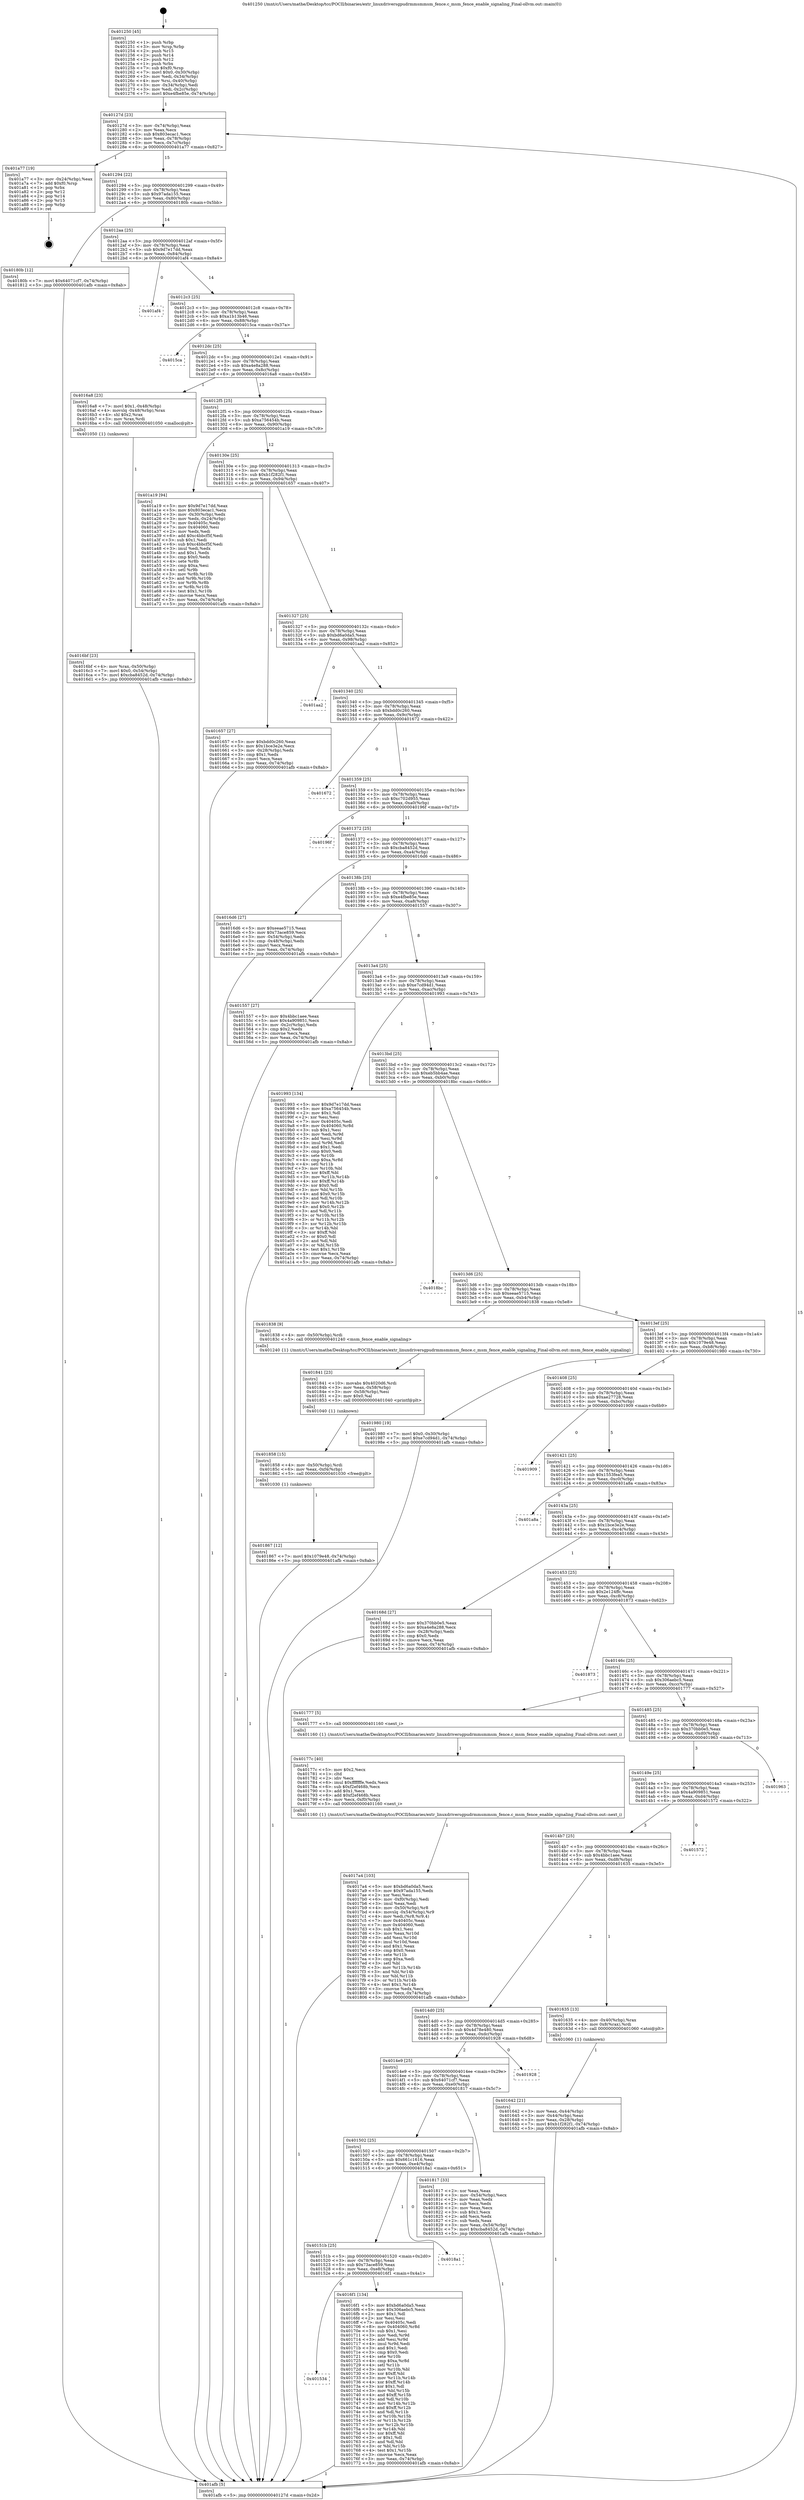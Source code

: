 digraph "0x401250" {
  label = "0x401250 (/mnt/c/Users/mathe/Desktop/tcc/POCII/binaries/extr_linuxdriversgpudrmmsmmsm_fence.c_msm_fence_enable_signaling_Final-ollvm.out::main(0))"
  labelloc = "t"
  node[shape=record]

  Entry [label="",width=0.3,height=0.3,shape=circle,fillcolor=black,style=filled]
  "0x40127d" [label="{
     0x40127d [23]\l
     | [instrs]\l
     &nbsp;&nbsp;0x40127d \<+3\>: mov -0x74(%rbp),%eax\l
     &nbsp;&nbsp;0x401280 \<+2\>: mov %eax,%ecx\l
     &nbsp;&nbsp;0x401282 \<+6\>: sub $0x803ecac1,%ecx\l
     &nbsp;&nbsp;0x401288 \<+3\>: mov %eax,-0x78(%rbp)\l
     &nbsp;&nbsp;0x40128b \<+3\>: mov %ecx,-0x7c(%rbp)\l
     &nbsp;&nbsp;0x40128e \<+6\>: je 0000000000401a77 \<main+0x827\>\l
  }"]
  "0x401a77" [label="{
     0x401a77 [19]\l
     | [instrs]\l
     &nbsp;&nbsp;0x401a77 \<+3\>: mov -0x24(%rbp),%eax\l
     &nbsp;&nbsp;0x401a7a \<+7\>: add $0xf0,%rsp\l
     &nbsp;&nbsp;0x401a81 \<+1\>: pop %rbx\l
     &nbsp;&nbsp;0x401a82 \<+2\>: pop %r12\l
     &nbsp;&nbsp;0x401a84 \<+2\>: pop %r14\l
     &nbsp;&nbsp;0x401a86 \<+2\>: pop %r15\l
     &nbsp;&nbsp;0x401a88 \<+1\>: pop %rbp\l
     &nbsp;&nbsp;0x401a89 \<+1\>: ret\l
  }"]
  "0x401294" [label="{
     0x401294 [22]\l
     | [instrs]\l
     &nbsp;&nbsp;0x401294 \<+5\>: jmp 0000000000401299 \<main+0x49\>\l
     &nbsp;&nbsp;0x401299 \<+3\>: mov -0x78(%rbp),%eax\l
     &nbsp;&nbsp;0x40129c \<+5\>: sub $0x97ada155,%eax\l
     &nbsp;&nbsp;0x4012a1 \<+3\>: mov %eax,-0x80(%rbp)\l
     &nbsp;&nbsp;0x4012a4 \<+6\>: je 000000000040180b \<main+0x5bb\>\l
  }"]
  Exit [label="",width=0.3,height=0.3,shape=circle,fillcolor=black,style=filled,peripheries=2]
  "0x40180b" [label="{
     0x40180b [12]\l
     | [instrs]\l
     &nbsp;&nbsp;0x40180b \<+7\>: movl $0x64071cf7,-0x74(%rbp)\l
     &nbsp;&nbsp;0x401812 \<+5\>: jmp 0000000000401afb \<main+0x8ab\>\l
  }"]
  "0x4012aa" [label="{
     0x4012aa [25]\l
     | [instrs]\l
     &nbsp;&nbsp;0x4012aa \<+5\>: jmp 00000000004012af \<main+0x5f\>\l
     &nbsp;&nbsp;0x4012af \<+3\>: mov -0x78(%rbp),%eax\l
     &nbsp;&nbsp;0x4012b2 \<+5\>: sub $0x9d7e17dd,%eax\l
     &nbsp;&nbsp;0x4012b7 \<+6\>: mov %eax,-0x84(%rbp)\l
     &nbsp;&nbsp;0x4012bd \<+6\>: je 0000000000401af4 \<main+0x8a4\>\l
  }"]
  "0x401867" [label="{
     0x401867 [12]\l
     | [instrs]\l
     &nbsp;&nbsp;0x401867 \<+7\>: movl $0x1079e48,-0x74(%rbp)\l
     &nbsp;&nbsp;0x40186e \<+5\>: jmp 0000000000401afb \<main+0x8ab\>\l
  }"]
  "0x401af4" [label="{
     0x401af4\l
  }", style=dashed]
  "0x4012c3" [label="{
     0x4012c3 [25]\l
     | [instrs]\l
     &nbsp;&nbsp;0x4012c3 \<+5\>: jmp 00000000004012c8 \<main+0x78\>\l
     &nbsp;&nbsp;0x4012c8 \<+3\>: mov -0x78(%rbp),%eax\l
     &nbsp;&nbsp;0x4012cb \<+5\>: sub $0xa1b13b46,%eax\l
     &nbsp;&nbsp;0x4012d0 \<+6\>: mov %eax,-0x88(%rbp)\l
     &nbsp;&nbsp;0x4012d6 \<+6\>: je 00000000004015ca \<main+0x37a\>\l
  }"]
  "0x401858" [label="{
     0x401858 [15]\l
     | [instrs]\l
     &nbsp;&nbsp;0x401858 \<+4\>: mov -0x50(%rbp),%rdi\l
     &nbsp;&nbsp;0x40185c \<+6\>: mov %eax,-0xf4(%rbp)\l
     &nbsp;&nbsp;0x401862 \<+5\>: call 0000000000401030 \<free@plt\>\l
     | [calls]\l
     &nbsp;&nbsp;0x401030 \{1\} (unknown)\l
  }"]
  "0x4015ca" [label="{
     0x4015ca\l
  }", style=dashed]
  "0x4012dc" [label="{
     0x4012dc [25]\l
     | [instrs]\l
     &nbsp;&nbsp;0x4012dc \<+5\>: jmp 00000000004012e1 \<main+0x91\>\l
     &nbsp;&nbsp;0x4012e1 \<+3\>: mov -0x78(%rbp),%eax\l
     &nbsp;&nbsp;0x4012e4 \<+5\>: sub $0xa4e8a288,%eax\l
     &nbsp;&nbsp;0x4012e9 \<+6\>: mov %eax,-0x8c(%rbp)\l
     &nbsp;&nbsp;0x4012ef \<+6\>: je 00000000004016a8 \<main+0x458\>\l
  }"]
  "0x401841" [label="{
     0x401841 [23]\l
     | [instrs]\l
     &nbsp;&nbsp;0x401841 \<+10\>: movabs $0x4020d6,%rdi\l
     &nbsp;&nbsp;0x40184b \<+3\>: mov %eax,-0x58(%rbp)\l
     &nbsp;&nbsp;0x40184e \<+3\>: mov -0x58(%rbp),%esi\l
     &nbsp;&nbsp;0x401851 \<+2\>: mov $0x0,%al\l
     &nbsp;&nbsp;0x401853 \<+5\>: call 0000000000401040 \<printf@plt\>\l
     | [calls]\l
     &nbsp;&nbsp;0x401040 \{1\} (unknown)\l
  }"]
  "0x4016a8" [label="{
     0x4016a8 [23]\l
     | [instrs]\l
     &nbsp;&nbsp;0x4016a8 \<+7\>: movl $0x1,-0x48(%rbp)\l
     &nbsp;&nbsp;0x4016af \<+4\>: movslq -0x48(%rbp),%rax\l
     &nbsp;&nbsp;0x4016b3 \<+4\>: shl $0x2,%rax\l
     &nbsp;&nbsp;0x4016b7 \<+3\>: mov %rax,%rdi\l
     &nbsp;&nbsp;0x4016ba \<+5\>: call 0000000000401050 \<malloc@plt\>\l
     | [calls]\l
     &nbsp;&nbsp;0x401050 \{1\} (unknown)\l
  }"]
  "0x4012f5" [label="{
     0x4012f5 [25]\l
     | [instrs]\l
     &nbsp;&nbsp;0x4012f5 \<+5\>: jmp 00000000004012fa \<main+0xaa\>\l
     &nbsp;&nbsp;0x4012fa \<+3\>: mov -0x78(%rbp),%eax\l
     &nbsp;&nbsp;0x4012fd \<+5\>: sub $0xa756454b,%eax\l
     &nbsp;&nbsp;0x401302 \<+6\>: mov %eax,-0x90(%rbp)\l
     &nbsp;&nbsp;0x401308 \<+6\>: je 0000000000401a19 \<main+0x7c9\>\l
  }"]
  "0x4017a4" [label="{
     0x4017a4 [103]\l
     | [instrs]\l
     &nbsp;&nbsp;0x4017a4 \<+5\>: mov $0xbd6a0da5,%ecx\l
     &nbsp;&nbsp;0x4017a9 \<+5\>: mov $0x97ada155,%edx\l
     &nbsp;&nbsp;0x4017ae \<+2\>: xor %esi,%esi\l
     &nbsp;&nbsp;0x4017b0 \<+6\>: mov -0xf0(%rbp),%edi\l
     &nbsp;&nbsp;0x4017b6 \<+3\>: imul %eax,%edi\l
     &nbsp;&nbsp;0x4017b9 \<+4\>: mov -0x50(%rbp),%r8\l
     &nbsp;&nbsp;0x4017bd \<+4\>: movslq -0x54(%rbp),%r9\l
     &nbsp;&nbsp;0x4017c1 \<+4\>: mov %edi,(%r8,%r9,4)\l
     &nbsp;&nbsp;0x4017c5 \<+7\>: mov 0x40405c,%eax\l
     &nbsp;&nbsp;0x4017cc \<+7\>: mov 0x404060,%edi\l
     &nbsp;&nbsp;0x4017d3 \<+3\>: sub $0x1,%esi\l
     &nbsp;&nbsp;0x4017d6 \<+3\>: mov %eax,%r10d\l
     &nbsp;&nbsp;0x4017d9 \<+3\>: add %esi,%r10d\l
     &nbsp;&nbsp;0x4017dc \<+4\>: imul %r10d,%eax\l
     &nbsp;&nbsp;0x4017e0 \<+3\>: and $0x1,%eax\l
     &nbsp;&nbsp;0x4017e3 \<+3\>: cmp $0x0,%eax\l
     &nbsp;&nbsp;0x4017e6 \<+4\>: sete %r11b\l
     &nbsp;&nbsp;0x4017ea \<+3\>: cmp $0xa,%edi\l
     &nbsp;&nbsp;0x4017ed \<+3\>: setl %bl\l
     &nbsp;&nbsp;0x4017f0 \<+3\>: mov %r11b,%r14b\l
     &nbsp;&nbsp;0x4017f3 \<+3\>: and %bl,%r14b\l
     &nbsp;&nbsp;0x4017f6 \<+3\>: xor %bl,%r11b\l
     &nbsp;&nbsp;0x4017f9 \<+3\>: or %r11b,%r14b\l
     &nbsp;&nbsp;0x4017fc \<+4\>: test $0x1,%r14b\l
     &nbsp;&nbsp;0x401800 \<+3\>: cmovne %edx,%ecx\l
     &nbsp;&nbsp;0x401803 \<+3\>: mov %ecx,-0x74(%rbp)\l
     &nbsp;&nbsp;0x401806 \<+5\>: jmp 0000000000401afb \<main+0x8ab\>\l
  }"]
  "0x401a19" [label="{
     0x401a19 [94]\l
     | [instrs]\l
     &nbsp;&nbsp;0x401a19 \<+5\>: mov $0x9d7e17dd,%eax\l
     &nbsp;&nbsp;0x401a1e \<+5\>: mov $0x803ecac1,%ecx\l
     &nbsp;&nbsp;0x401a23 \<+3\>: mov -0x30(%rbp),%edx\l
     &nbsp;&nbsp;0x401a26 \<+3\>: mov %edx,-0x24(%rbp)\l
     &nbsp;&nbsp;0x401a29 \<+7\>: mov 0x40405c,%edx\l
     &nbsp;&nbsp;0x401a30 \<+7\>: mov 0x404060,%esi\l
     &nbsp;&nbsp;0x401a37 \<+2\>: mov %edx,%edi\l
     &nbsp;&nbsp;0x401a39 \<+6\>: add $0xc4bbcf5f,%edi\l
     &nbsp;&nbsp;0x401a3f \<+3\>: sub $0x1,%edi\l
     &nbsp;&nbsp;0x401a42 \<+6\>: sub $0xc4bbcf5f,%edi\l
     &nbsp;&nbsp;0x401a48 \<+3\>: imul %edi,%edx\l
     &nbsp;&nbsp;0x401a4b \<+3\>: and $0x1,%edx\l
     &nbsp;&nbsp;0x401a4e \<+3\>: cmp $0x0,%edx\l
     &nbsp;&nbsp;0x401a51 \<+4\>: sete %r8b\l
     &nbsp;&nbsp;0x401a55 \<+3\>: cmp $0xa,%esi\l
     &nbsp;&nbsp;0x401a58 \<+4\>: setl %r9b\l
     &nbsp;&nbsp;0x401a5c \<+3\>: mov %r8b,%r10b\l
     &nbsp;&nbsp;0x401a5f \<+3\>: and %r9b,%r10b\l
     &nbsp;&nbsp;0x401a62 \<+3\>: xor %r9b,%r8b\l
     &nbsp;&nbsp;0x401a65 \<+3\>: or %r8b,%r10b\l
     &nbsp;&nbsp;0x401a68 \<+4\>: test $0x1,%r10b\l
     &nbsp;&nbsp;0x401a6c \<+3\>: cmovne %ecx,%eax\l
     &nbsp;&nbsp;0x401a6f \<+3\>: mov %eax,-0x74(%rbp)\l
     &nbsp;&nbsp;0x401a72 \<+5\>: jmp 0000000000401afb \<main+0x8ab\>\l
  }"]
  "0x40130e" [label="{
     0x40130e [25]\l
     | [instrs]\l
     &nbsp;&nbsp;0x40130e \<+5\>: jmp 0000000000401313 \<main+0xc3\>\l
     &nbsp;&nbsp;0x401313 \<+3\>: mov -0x78(%rbp),%eax\l
     &nbsp;&nbsp;0x401316 \<+5\>: sub $0xb1f282f1,%eax\l
     &nbsp;&nbsp;0x40131b \<+6\>: mov %eax,-0x94(%rbp)\l
     &nbsp;&nbsp;0x401321 \<+6\>: je 0000000000401657 \<main+0x407\>\l
  }"]
  "0x40177c" [label="{
     0x40177c [40]\l
     | [instrs]\l
     &nbsp;&nbsp;0x40177c \<+5\>: mov $0x2,%ecx\l
     &nbsp;&nbsp;0x401781 \<+1\>: cltd\l
     &nbsp;&nbsp;0x401782 \<+2\>: idiv %ecx\l
     &nbsp;&nbsp;0x401784 \<+6\>: imul $0xfffffffe,%edx,%ecx\l
     &nbsp;&nbsp;0x40178a \<+6\>: sub $0xf2ef468b,%ecx\l
     &nbsp;&nbsp;0x401790 \<+3\>: add $0x1,%ecx\l
     &nbsp;&nbsp;0x401793 \<+6\>: add $0xf2ef468b,%ecx\l
     &nbsp;&nbsp;0x401799 \<+6\>: mov %ecx,-0xf0(%rbp)\l
     &nbsp;&nbsp;0x40179f \<+5\>: call 0000000000401160 \<next_i\>\l
     | [calls]\l
     &nbsp;&nbsp;0x401160 \{1\} (/mnt/c/Users/mathe/Desktop/tcc/POCII/binaries/extr_linuxdriversgpudrmmsmmsm_fence.c_msm_fence_enable_signaling_Final-ollvm.out::next_i)\l
  }"]
  "0x401657" [label="{
     0x401657 [27]\l
     | [instrs]\l
     &nbsp;&nbsp;0x401657 \<+5\>: mov $0xbdd0c260,%eax\l
     &nbsp;&nbsp;0x40165c \<+5\>: mov $0x1bce3e2e,%ecx\l
     &nbsp;&nbsp;0x401661 \<+3\>: mov -0x28(%rbp),%edx\l
     &nbsp;&nbsp;0x401664 \<+3\>: cmp $0x1,%edx\l
     &nbsp;&nbsp;0x401667 \<+3\>: cmovl %ecx,%eax\l
     &nbsp;&nbsp;0x40166a \<+3\>: mov %eax,-0x74(%rbp)\l
     &nbsp;&nbsp;0x40166d \<+5\>: jmp 0000000000401afb \<main+0x8ab\>\l
  }"]
  "0x401327" [label="{
     0x401327 [25]\l
     | [instrs]\l
     &nbsp;&nbsp;0x401327 \<+5\>: jmp 000000000040132c \<main+0xdc\>\l
     &nbsp;&nbsp;0x40132c \<+3\>: mov -0x78(%rbp),%eax\l
     &nbsp;&nbsp;0x40132f \<+5\>: sub $0xbd6a0da5,%eax\l
     &nbsp;&nbsp;0x401334 \<+6\>: mov %eax,-0x98(%rbp)\l
     &nbsp;&nbsp;0x40133a \<+6\>: je 0000000000401aa2 \<main+0x852\>\l
  }"]
  "0x401534" [label="{
     0x401534\l
  }", style=dashed]
  "0x401aa2" [label="{
     0x401aa2\l
  }", style=dashed]
  "0x401340" [label="{
     0x401340 [25]\l
     | [instrs]\l
     &nbsp;&nbsp;0x401340 \<+5\>: jmp 0000000000401345 \<main+0xf5\>\l
     &nbsp;&nbsp;0x401345 \<+3\>: mov -0x78(%rbp),%eax\l
     &nbsp;&nbsp;0x401348 \<+5\>: sub $0xbdd0c260,%eax\l
     &nbsp;&nbsp;0x40134d \<+6\>: mov %eax,-0x9c(%rbp)\l
     &nbsp;&nbsp;0x401353 \<+6\>: je 0000000000401672 \<main+0x422\>\l
  }"]
  "0x4016f1" [label="{
     0x4016f1 [134]\l
     | [instrs]\l
     &nbsp;&nbsp;0x4016f1 \<+5\>: mov $0xbd6a0da5,%eax\l
     &nbsp;&nbsp;0x4016f6 \<+5\>: mov $0x306aebc5,%ecx\l
     &nbsp;&nbsp;0x4016fb \<+2\>: mov $0x1,%dl\l
     &nbsp;&nbsp;0x4016fd \<+2\>: xor %esi,%esi\l
     &nbsp;&nbsp;0x4016ff \<+7\>: mov 0x40405c,%edi\l
     &nbsp;&nbsp;0x401706 \<+8\>: mov 0x404060,%r8d\l
     &nbsp;&nbsp;0x40170e \<+3\>: sub $0x1,%esi\l
     &nbsp;&nbsp;0x401711 \<+3\>: mov %edi,%r9d\l
     &nbsp;&nbsp;0x401714 \<+3\>: add %esi,%r9d\l
     &nbsp;&nbsp;0x401717 \<+4\>: imul %r9d,%edi\l
     &nbsp;&nbsp;0x40171b \<+3\>: and $0x1,%edi\l
     &nbsp;&nbsp;0x40171e \<+3\>: cmp $0x0,%edi\l
     &nbsp;&nbsp;0x401721 \<+4\>: sete %r10b\l
     &nbsp;&nbsp;0x401725 \<+4\>: cmp $0xa,%r8d\l
     &nbsp;&nbsp;0x401729 \<+4\>: setl %r11b\l
     &nbsp;&nbsp;0x40172d \<+3\>: mov %r10b,%bl\l
     &nbsp;&nbsp;0x401730 \<+3\>: xor $0xff,%bl\l
     &nbsp;&nbsp;0x401733 \<+3\>: mov %r11b,%r14b\l
     &nbsp;&nbsp;0x401736 \<+4\>: xor $0xff,%r14b\l
     &nbsp;&nbsp;0x40173a \<+3\>: xor $0x1,%dl\l
     &nbsp;&nbsp;0x40173d \<+3\>: mov %bl,%r15b\l
     &nbsp;&nbsp;0x401740 \<+4\>: and $0xff,%r15b\l
     &nbsp;&nbsp;0x401744 \<+3\>: and %dl,%r10b\l
     &nbsp;&nbsp;0x401747 \<+3\>: mov %r14b,%r12b\l
     &nbsp;&nbsp;0x40174a \<+4\>: and $0xff,%r12b\l
     &nbsp;&nbsp;0x40174e \<+3\>: and %dl,%r11b\l
     &nbsp;&nbsp;0x401751 \<+3\>: or %r10b,%r15b\l
     &nbsp;&nbsp;0x401754 \<+3\>: or %r11b,%r12b\l
     &nbsp;&nbsp;0x401757 \<+3\>: xor %r12b,%r15b\l
     &nbsp;&nbsp;0x40175a \<+3\>: or %r14b,%bl\l
     &nbsp;&nbsp;0x40175d \<+3\>: xor $0xff,%bl\l
     &nbsp;&nbsp;0x401760 \<+3\>: or $0x1,%dl\l
     &nbsp;&nbsp;0x401763 \<+2\>: and %dl,%bl\l
     &nbsp;&nbsp;0x401765 \<+3\>: or %bl,%r15b\l
     &nbsp;&nbsp;0x401768 \<+4\>: test $0x1,%r15b\l
     &nbsp;&nbsp;0x40176c \<+3\>: cmovne %ecx,%eax\l
     &nbsp;&nbsp;0x40176f \<+3\>: mov %eax,-0x74(%rbp)\l
     &nbsp;&nbsp;0x401772 \<+5\>: jmp 0000000000401afb \<main+0x8ab\>\l
  }"]
  "0x401672" [label="{
     0x401672\l
  }", style=dashed]
  "0x401359" [label="{
     0x401359 [25]\l
     | [instrs]\l
     &nbsp;&nbsp;0x401359 \<+5\>: jmp 000000000040135e \<main+0x10e\>\l
     &nbsp;&nbsp;0x40135e \<+3\>: mov -0x78(%rbp),%eax\l
     &nbsp;&nbsp;0x401361 \<+5\>: sub $0xc702d955,%eax\l
     &nbsp;&nbsp;0x401366 \<+6\>: mov %eax,-0xa0(%rbp)\l
     &nbsp;&nbsp;0x40136c \<+6\>: je 000000000040196f \<main+0x71f\>\l
  }"]
  "0x40151b" [label="{
     0x40151b [25]\l
     | [instrs]\l
     &nbsp;&nbsp;0x40151b \<+5\>: jmp 0000000000401520 \<main+0x2d0\>\l
     &nbsp;&nbsp;0x401520 \<+3\>: mov -0x78(%rbp),%eax\l
     &nbsp;&nbsp;0x401523 \<+5\>: sub $0x73ace859,%eax\l
     &nbsp;&nbsp;0x401528 \<+6\>: mov %eax,-0xe8(%rbp)\l
     &nbsp;&nbsp;0x40152e \<+6\>: je 00000000004016f1 \<main+0x4a1\>\l
  }"]
  "0x40196f" [label="{
     0x40196f\l
  }", style=dashed]
  "0x401372" [label="{
     0x401372 [25]\l
     | [instrs]\l
     &nbsp;&nbsp;0x401372 \<+5\>: jmp 0000000000401377 \<main+0x127\>\l
     &nbsp;&nbsp;0x401377 \<+3\>: mov -0x78(%rbp),%eax\l
     &nbsp;&nbsp;0x40137a \<+5\>: sub $0xcba8452d,%eax\l
     &nbsp;&nbsp;0x40137f \<+6\>: mov %eax,-0xa4(%rbp)\l
     &nbsp;&nbsp;0x401385 \<+6\>: je 00000000004016d6 \<main+0x486\>\l
  }"]
  "0x4018a1" [label="{
     0x4018a1\l
  }", style=dashed]
  "0x4016d6" [label="{
     0x4016d6 [27]\l
     | [instrs]\l
     &nbsp;&nbsp;0x4016d6 \<+5\>: mov $0xeeae5715,%eax\l
     &nbsp;&nbsp;0x4016db \<+5\>: mov $0x73ace859,%ecx\l
     &nbsp;&nbsp;0x4016e0 \<+3\>: mov -0x54(%rbp),%edx\l
     &nbsp;&nbsp;0x4016e3 \<+3\>: cmp -0x48(%rbp),%edx\l
     &nbsp;&nbsp;0x4016e6 \<+3\>: cmovl %ecx,%eax\l
     &nbsp;&nbsp;0x4016e9 \<+3\>: mov %eax,-0x74(%rbp)\l
     &nbsp;&nbsp;0x4016ec \<+5\>: jmp 0000000000401afb \<main+0x8ab\>\l
  }"]
  "0x40138b" [label="{
     0x40138b [25]\l
     | [instrs]\l
     &nbsp;&nbsp;0x40138b \<+5\>: jmp 0000000000401390 \<main+0x140\>\l
     &nbsp;&nbsp;0x401390 \<+3\>: mov -0x78(%rbp),%eax\l
     &nbsp;&nbsp;0x401393 \<+5\>: sub $0xe4fbe85e,%eax\l
     &nbsp;&nbsp;0x401398 \<+6\>: mov %eax,-0xa8(%rbp)\l
     &nbsp;&nbsp;0x40139e \<+6\>: je 0000000000401557 \<main+0x307\>\l
  }"]
  "0x401502" [label="{
     0x401502 [25]\l
     | [instrs]\l
     &nbsp;&nbsp;0x401502 \<+5\>: jmp 0000000000401507 \<main+0x2b7\>\l
     &nbsp;&nbsp;0x401507 \<+3\>: mov -0x78(%rbp),%eax\l
     &nbsp;&nbsp;0x40150a \<+5\>: sub $0x661c1616,%eax\l
     &nbsp;&nbsp;0x40150f \<+6\>: mov %eax,-0xe4(%rbp)\l
     &nbsp;&nbsp;0x401515 \<+6\>: je 00000000004018a1 \<main+0x651\>\l
  }"]
  "0x401557" [label="{
     0x401557 [27]\l
     | [instrs]\l
     &nbsp;&nbsp;0x401557 \<+5\>: mov $0x4bbc1aee,%eax\l
     &nbsp;&nbsp;0x40155c \<+5\>: mov $0x4a909851,%ecx\l
     &nbsp;&nbsp;0x401561 \<+3\>: mov -0x2c(%rbp),%edx\l
     &nbsp;&nbsp;0x401564 \<+3\>: cmp $0x2,%edx\l
     &nbsp;&nbsp;0x401567 \<+3\>: cmovne %ecx,%eax\l
     &nbsp;&nbsp;0x40156a \<+3\>: mov %eax,-0x74(%rbp)\l
     &nbsp;&nbsp;0x40156d \<+5\>: jmp 0000000000401afb \<main+0x8ab\>\l
  }"]
  "0x4013a4" [label="{
     0x4013a4 [25]\l
     | [instrs]\l
     &nbsp;&nbsp;0x4013a4 \<+5\>: jmp 00000000004013a9 \<main+0x159\>\l
     &nbsp;&nbsp;0x4013a9 \<+3\>: mov -0x78(%rbp),%eax\l
     &nbsp;&nbsp;0x4013ac \<+5\>: sub $0xe7cd94d1,%eax\l
     &nbsp;&nbsp;0x4013b1 \<+6\>: mov %eax,-0xac(%rbp)\l
     &nbsp;&nbsp;0x4013b7 \<+6\>: je 0000000000401993 \<main+0x743\>\l
  }"]
  "0x401afb" [label="{
     0x401afb [5]\l
     | [instrs]\l
     &nbsp;&nbsp;0x401afb \<+5\>: jmp 000000000040127d \<main+0x2d\>\l
  }"]
  "0x401250" [label="{
     0x401250 [45]\l
     | [instrs]\l
     &nbsp;&nbsp;0x401250 \<+1\>: push %rbp\l
     &nbsp;&nbsp;0x401251 \<+3\>: mov %rsp,%rbp\l
     &nbsp;&nbsp;0x401254 \<+2\>: push %r15\l
     &nbsp;&nbsp;0x401256 \<+2\>: push %r14\l
     &nbsp;&nbsp;0x401258 \<+2\>: push %r12\l
     &nbsp;&nbsp;0x40125a \<+1\>: push %rbx\l
     &nbsp;&nbsp;0x40125b \<+7\>: sub $0xf0,%rsp\l
     &nbsp;&nbsp;0x401262 \<+7\>: movl $0x0,-0x30(%rbp)\l
     &nbsp;&nbsp;0x401269 \<+3\>: mov %edi,-0x34(%rbp)\l
     &nbsp;&nbsp;0x40126c \<+4\>: mov %rsi,-0x40(%rbp)\l
     &nbsp;&nbsp;0x401270 \<+3\>: mov -0x34(%rbp),%edi\l
     &nbsp;&nbsp;0x401273 \<+3\>: mov %edi,-0x2c(%rbp)\l
     &nbsp;&nbsp;0x401276 \<+7\>: movl $0xe4fbe85e,-0x74(%rbp)\l
  }"]
  "0x401817" [label="{
     0x401817 [33]\l
     | [instrs]\l
     &nbsp;&nbsp;0x401817 \<+2\>: xor %eax,%eax\l
     &nbsp;&nbsp;0x401819 \<+3\>: mov -0x54(%rbp),%ecx\l
     &nbsp;&nbsp;0x40181c \<+2\>: mov %eax,%edx\l
     &nbsp;&nbsp;0x40181e \<+2\>: sub %ecx,%edx\l
     &nbsp;&nbsp;0x401820 \<+2\>: mov %eax,%ecx\l
     &nbsp;&nbsp;0x401822 \<+3\>: sub $0x1,%ecx\l
     &nbsp;&nbsp;0x401825 \<+2\>: add %ecx,%edx\l
     &nbsp;&nbsp;0x401827 \<+2\>: sub %edx,%eax\l
     &nbsp;&nbsp;0x401829 \<+3\>: mov %eax,-0x54(%rbp)\l
     &nbsp;&nbsp;0x40182c \<+7\>: movl $0xcba8452d,-0x74(%rbp)\l
     &nbsp;&nbsp;0x401833 \<+5\>: jmp 0000000000401afb \<main+0x8ab\>\l
  }"]
  "0x401993" [label="{
     0x401993 [134]\l
     | [instrs]\l
     &nbsp;&nbsp;0x401993 \<+5\>: mov $0x9d7e17dd,%eax\l
     &nbsp;&nbsp;0x401998 \<+5\>: mov $0xa756454b,%ecx\l
     &nbsp;&nbsp;0x40199d \<+2\>: mov $0x1,%dl\l
     &nbsp;&nbsp;0x40199f \<+2\>: xor %esi,%esi\l
     &nbsp;&nbsp;0x4019a1 \<+7\>: mov 0x40405c,%edi\l
     &nbsp;&nbsp;0x4019a8 \<+8\>: mov 0x404060,%r8d\l
     &nbsp;&nbsp;0x4019b0 \<+3\>: sub $0x1,%esi\l
     &nbsp;&nbsp;0x4019b3 \<+3\>: mov %edi,%r9d\l
     &nbsp;&nbsp;0x4019b6 \<+3\>: add %esi,%r9d\l
     &nbsp;&nbsp;0x4019b9 \<+4\>: imul %r9d,%edi\l
     &nbsp;&nbsp;0x4019bd \<+3\>: and $0x1,%edi\l
     &nbsp;&nbsp;0x4019c0 \<+3\>: cmp $0x0,%edi\l
     &nbsp;&nbsp;0x4019c3 \<+4\>: sete %r10b\l
     &nbsp;&nbsp;0x4019c7 \<+4\>: cmp $0xa,%r8d\l
     &nbsp;&nbsp;0x4019cb \<+4\>: setl %r11b\l
     &nbsp;&nbsp;0x4019cf \<+3\>: mov %r10b,%bl\l
     &nbsp;&nbsp;0x4019d2 \<+3\>: xor $0xff,%bl\l
     &nbsp;&nbsp;0x4019d5 \<+3\>: mov %r11b,%r14b\l
     &nbsp;&nbsp;0x4019d8 \<+4\>: xor $0xff,%r14b\l
     &nbsp;&nbsp;0x4019dc \<+3\>: xor $0x0,%dl\l
     &nbsp;&nbsp;0x4019df \<+3\>: mov %bl,%r15b\l
     &nbsp;&nbsp;0x4019e2 \<+4\>: and $0x0,%r15b\l
     &nbsp;&nbsp;0x4019e6 \<+3\>: and %dl,%r10b\l
     &nbsp;&nbsp;0x4019e9 \<+3\>: mov %r14b,%r12b\l
     &nbsp;&nbsp;0x4019ec \<+4\>: and $0x0,%r12b\l
     &nbsp;&nbsp;0x4019f0 \<+3\>: and %dl,%r11b\l
     &nbsp;&nbsp;0x4019f3 \<+3\>: or %r10b,%r15b\l
     &nbsp;&nbsp;0x4019f6 \<+3\>: or %r11b,%r12b\l
     &nbsp;&nbsp;0x4019f9 \<+3\>: xor %r12b,%r15b\l
     &nbsp;&nbsp;0x4019fc \<+3\>: or %r14b,%bl\l
     &nbsp;&nbsp;0x4019ff \<+3\>: xor $0xff,%bl\l
     &nbsp;&nbsp;0x401a02 \<+3\>: or $0x0,%dl\l
     &nbsp;&nbsp;0x401a05 \<+2\>: and %dl,%bl\l
     &nbsp;&nbsp;0x401a07 \<+3\>: or %bl,%r15b\l
     &nbsp;&nbsp;0x401a0a \<+4\>: test $0x1,%r15b\l
     &nbsp;&nbsp;0x401a0e \<+3\>: cmovne %ecx,%eax\l
     &nbsp;&nbsp;0x401a11 \<+3\>: mov %eax,-0x74(%rbp)\l
     &nbsp;&nbsp;0x401a14 \<+5\>: jmp 0000000000401afb \<main+0x8ab\>\l
  }"]
  "0x4013bd" [label="{
     0x4013bd [25]\l
     | [instrs]\l
     &nbsp;&nbsp;0x4013bd \<+5\>: jmp 00000000004013c2 \<main+0x172\>\l
     &nbsp;&nbsp;0x4013c2 \<+3\>: mov -0x78(%rbp),%eax\l
     &nbsp;&nbsp;0x4013c5 \<+5\>: sub $0xeb5bb4ae,%eax\l
     &nbsp;&nbsp;0x4013ca \<+6\>: mov %eax,-0xb0(%rbp)\l
     &nbsp;&nbsp;0x4013d0 \<+6\>: je 00000000004018bc \<main+0x66c\>\l
  }"]
  "0x4014e9" [label="{
     0x4014e9 [25]\l
     | [instrs]\l
     &nbsp;&nbsp;0x4014e9 \<+5\>: jmp 00000000004014ee \<main+0x29e\>\l
     &nbsp;&nbsp;0x4014ee \<+3\>: mov -0x78(%rbp),%eax\l
     &nbsp;&nbsp;0x4014f1 \<+5\>: sub $0x64071cf7,%eax\l
     &nbsp;&nbsp;0x4014f6 \<+6\>: mov %eax,-0xe0(%rbp)\l
     &nbsp;&nbsp;0x4014fc \<+6\>: je 0000000000401817 \<main+0x5c7\>\l
  }"]
  "0x4018bc" [label="{
     0x4018bc\l
  }", style=dashed]
  "0x4013d6" [label="{
     0x4013d6 [25]\l
     | [instrs]\l
     &nbsp;&nbsp;0x4013d6 \<+5\>: jmp 00000000004013db \<main+0x18b\>\l
     &nbsp;&nbsp;0x4013db \<+3\>: mov -0x78(%rbp),%eax\l
     &nbsp;&nbsp;0x4013de \<+5\>: sub $0xeeae5715,%eax\l
     &nbsp;&nbsp;0x4013e3 \<+6\>: mov %eax,-0xb4(%rbp)\l
     &nbsp;&nbsp;0x4013e9 \<+6\>: je 0000000000401838 \<main+0x5e8\>\l
  }"]
  "0x401928" [label="{
     0x401928\l
  }", style=dashed]
  "0x401838" [label="{
     0x401838 [9]\l
     | [instrs]\l
     &nbsp;&nbsp;0x401838 \<+4\>: mov -0x50(%rbp),%rdi\l
     &nbsp;&nbsp;0x40183c \<+5\>: call 0000000000401240 \<msm_fence_enable_signaling\>\l
     | [calls]\l
     &nbsp;&nbsp;0x401240 \{1\} (/mnt/c/Users/mathe/Desktop/tcc/POCII/binaries/extr_linuxdriversgpudrmmsmmsm_fence.c_msm_fence_enable_signaling_Final-ollvm.out::msm_fence_enable_signaling)\l
  }"]
  "0x4013ef" [label="{
     0x4013ef [25]\l
     | [instrs]\l
     &nbsp;&nbsp;0x4013ef \<+5\>: jmp 00000000004013f4 \<main+0x1a4\>\l
     &nbsp;&nbsp;0x4013f4 \<+3\>: mov -0x78(%rbp),%eax\l
     &nbsp;&nbsp;0x4013f7 \<+5\>: sub $0x1079e48,%eax\l
     &nbsp;&nbsp;0x4013fc \<+6\>: mov %eax,-0xb8(%rbp)\l
     &nbsp;&nbsp;0x401402 \<+6\>: je 0000000000401980 \<main+0x730\>\l
  }"]
  "0x4016bf" [label="{
     0x4016bf [23]\l
     | [instrs]\l
     &nbsp;&nbsp;0x4016bf \<+4\>: mov %rax,-0x50(%rbp)\l
     &nbsp;&nbsp;0x4016c3 \<+7\>: movl $0x0,-0x54(%rbp)\l
     &nbsp;&nbsp;0x4016ca \<+7\>: movl $0xcba8452d,-0x74(%rbp)\l
     &nbsp;&nbsp;0x4016d1 \<+5\>: jmp 0000000000401afb \<main+0x8ab\>\l
  }"]
  "0x401980" [label="{
     0x401980 [19]\l
     | [instrs]\l
     &nbsp;&nbsp;0x401980 \<+7\>: movl $0x0,-0x30(%rbp)\l
     &nbsp;&nbsp;0x401987 \<+7\>: movl $0xe7cd94d1,-0x74(%rbp)\l
     &nbsp;&nbsp;0x40198e \<+5\>: jmp 0000000000401afb \<main+0x8ab\>\l
  }"]
  "0x401408" [label="{
     0x401408 [25]\l
     | [instrs]\l
     &nbsp;&nbsp;0x401408 \<+5\>: jmp 000000000040140d \<main+0x1bd\>\l
     &nbsp;&nbsp;0x40140d \<+3\>: mov -0x78(%rbp),%eax\l
     &nbsp;&nbsp;0x401410 \<+5\>: sub $0xae27728,%eax\l
     &nbsp;&nbsp;0x401415 \<+6\>: mov %eax,-0xbc(%rbp)\l
     &nbsp;&nbsp;0x40141b \<+6\>: je 0000000000401909 \<main+0x6b9\>\l
  }"]
  "0x401642" [label="{
     0x401642 [21]\l
     | [instrs]\l
     &nbsp;&nbsp;0x401642 \<+3\>: mov %eax,-0x44(%rbp)\l
     &nbsp;&nbsp;0x401645 \<+3\>: mov -0x44(%rbp),%eax\l
     &nbsp;&nbsp;0x401648 \<+3\>: mov %eax,-0x28(%rbp)\l
     &nbsp;&nbsp;0x40164b \<+7\>: movl $0xb1f282f1,-0x74(%rbp)\l
     &nbsp;&nbsp;0x401652 \<+5\>: jmp 0000000000401afb \<main+0x8ab\>\l
  }"]
  "0x401909" [label="{
     0x401909\l
  }", style=dashed]
  "0x401421" [label="{
     0x401421 [25]\l
     | [instrs]\l
     &nbsp;&nbsp;0x401421 \<+5\>: jmp 0000000000401426 \<main+0x1d6\>\l
     &nbsp;&nbsp;0x401426 \<+3\>: mov -0x78(%rbp),%eax\l
     &nbsp;&nbsp;0x401429 \<+5\>: sub $0x1553fea5,%eax\l
     &nbsp;&nbsp;0x40142e \<+6\>: mov %eax,-0xc0(%rbp)\l
     &nbsp;&nbsp;0x401434 \<+6\>: je 0000000000401a8a \<main+0x83a\>\l
  }"]
  "0x4014d0" [label="{
     0x4014d0 [25]\l
     | [instrs]\l
     &nbsp;&nbsp;0x4014d0 \<+5\>: jmp 00000000004014d5 \<main+0x285\>\l
     &nbsp;&nbsp;0x4014d5 \<+3\>: mov -0x78(%rbp),%eax\l
     &nbsp;&nbsp;0x4014d8 \<+5\>: sub $0x4d78e480,%eax\l
     &nbsp;&nbsp;0x4014dd \<+6\>: mov %eax,-0xdc(%rbp)\l
     &nbsp;&nbsp;0x4014e3 \<+6\>: je 0000000000401928 \<main+0x6d8\>\l
  }"]
  "0x401a8a" [label="{
     0x401a8a\l
  }", style=dashed]
  "0x40143a" [label="{
     0x40143a [25]\l
     | [instrs]\l
     &nbsp;&nbsp;0x40143a \<+5\>: jmp 000000000040143f \<main+0x1ef\>\l
     &nbsp;&nbsp;0x40143f \<+3\>: mov -0x78(%rbp),%eax\l
     &nbsp;&nbsp;0x401442 \<+5\>: sub $0x1bce3e2e,%eax\l
     &nbsp;&nbsp;0x401447 \<+6\>: mov %eax,-0xc4(%rbp)\l
     &nbsp;&nbsp;0x40144d \<+6\>: je 000000000040168d \<main+0x43d\>\l
  }"]
  "0x401635" [label="{
     0x401635 [13]\l
     | [instrs]\l
     &nbsp;&nbsp;0x401635 \<+4\>: mov -0x40(%rbp),%rax\l
     &nbsp;&nbsp;0x401639 \<+4\>: mov 0x8(%rax),%rdi\l
     &nbsp;&nbsp;0x40163d \<+5\>: call 0000000000401060 \<atoi@plt\>\l
     | [calls]\l
     &nbsp;&nbsp;0x401060 \{1\} (unknown)\l
  }"]
  "0x40168d" [label="{
     0x40168d [27]\l
     | [instrs]\l
     &nbsp;&nbsp;0x40168d \<+5\>: mov $0x370bb0e5,%eax\l
     &nbsp;&nbsp;0x401692 \<+5\>: mov $0xa4e8a288,%ecx\l
     &nbsp;&nbsp;0x401697 \<+3\>: mov -0x28(%rbp),%edx\l
     &nbsp;&nbsp;0x40169a \<+3\>: cmp $0x0,%edx\l
     &nbsp;&nbsp;0x40169d \<+3\>: cmove %ecx,%eax\l
     &nbsp;&nbsp;0x4016a0 \<+3\>: mov %eax,-0x74(%rbp)\l
     &nbsp;&nbsp;0x4016a3 \<+5\>: jmp 0000000000401afb \<main+0x8ab\>\l
  }"]
  "0x401453" [label="{
     0x401453 [25]\l
     | [instrs]\l
     &nbsp;&nbsp;0x401453 \<+5\>: jmp 0000000000401458 \<main+0x208\>\l
     &nbsp;&nbsp;0x401458 \<+3\>: mov -0x78(%rbp),%eax\l
     &nbsp;&nbsp;0x40145b \<+5\>: sub $0x2e124ffc,%eax\l
     &nbsp;&nbsp;0x401460 \<+6\>: mov %eax,-0xc8(%rbp)\l
     &nbsp;&nbsp;0x401466 \<+6\>: je 0000000000401873 \<main+0x623\>\l
  }"]
  "0x4014b7" [label="{
     0x4014b7 [25]\l
     | [instrs]\l
     &nbsp;&nbsp;0x4014b7 \<+5\>: jmp 00000000004014bc \<main+0x26c\>\l
     &nbsp;&nbsp;0x4014bc \<+3\>: mov -0x78(%rbp),%eax\l
     &nbsp;&nbsp;0x4014bf \<+5\>: sub $0x4bbc1aee,%eax\l
     &nbsp;&nbsp;0x4014c4 \<+6\>: mov %eax,-0xd8(%rbp)\l
     &nbsp;&nbsp;0x4014ca \<+6\>: je 0000000000401635 \<main+0x3e5\>\l
  }"]
  "0x401873" [label="{
     0x401873\l
  }", style=dashed]
  "0x40146c" [label="{
     0x40146c [25]\l
     | [instrs]\l
     &nbsp;&nbsp;0x40146c \<+5\>: jmp 0000000000401471 \<main+0x221\>\l
     &nbsp;&nbsp;0x401471 \<+3\>: mov -0x78(%rbp),%eax\l
     &nbsp;&nbsp;0x401474 \<+5\>: sub $0x306aebc5,%eax\l
     &nbsp;&nbsp;0x401479 \<+6\>: mov %eax,-0xcc(%rbp)\l
     &nbsp;&nbsp;0x40147f \<+6\>: je 0000000000401777 \<main+0x527\>\l
  }"]
  "0x401572" [label="{
     0x401572\l
  }", style=dashed]
  "0x401777" [label="{
     0x401777 [5]\l
     | [instrs]\l
     &nbsp;&nbsp;0x401777 \<+5\>: call 0000000000401160 \<next_i\>\l
     | [calls]\l
     &nbsp;&nbsp;0x401160 \{1\} (/mnt/c/Users/mathe/Desktop/tcc/POCII/binaries/extr_linuxdriversgpudrmmsmmsm_fence.c_msm_fence_enable_signaling_Final-ollvm.out::next_i)\l
  }"]
  "0x401485" [label="{
     0x401485 [25]\l
     | [instrs]\l
     &nbsp;&nbsp;0x401485 \<+5\>: jmp 000000000040148a \<main+0x23a\>\l
     &nbsp;&nbsp;0x40148a \<+3\>: mov -0x78(%rbp),%eax\l
     &nbsp;&nbsp;0x40148d \<+5\>: sub $0x370bb0e5,%eax\l
     &nbsp;&nbsp;0x401492 \<+6\>: mov %eax,-0xd0(%rbp)\l
     &nbsp;&nbsp;0x401498 \<+6\>: je 0000000000401963 \<main+0x713\>\l
  }"]
  "0x40149e" [label="{
     0x40149e [25]\l
     | [instrs]\l
     &nbsp;&nbsp;0x40149e \<+5\>: jmp 00000000004014a3 \<main+0x253\>\l
     &nbsp;&nbsp;0x4014a3 \<+3\>: mov -0x78(%rbp),%eax\l
     &nbsp;&nbsp;0x4014a6 \<+5\>: sub $0x4a909851,%eax\l
     &nbsp;&nbsp;0x4014ab \<+6\>: mov %eax,-0xd4(%rbp)\l
     &nbsp;&nbsp;0x4014b1 \<+6\>: je 0000000000401572 \<main+0x322\>\l
  }"]
  "0x401963" [label="{
     0x401963\l
  }", style=dashed]
  Entry -> "0x401250" [label=" 1"]
  "0x40127d" -> "0x401a77" [label=" 1"]
  "0x40127d" -> "0x401294" [label=" 15"]
  "0x401a77" -> Exit [label=" 1"]
  "0x401294" -> "0x40180b" [label=" 1"]
  "0x401294" -> "0x4012aa" [label=" 14"]
  "0x401a19" -> "0x401afb" [label=" 1"]
  "0x4012aa" -> "0x401af4" [label=" 0"]
  "0x4012aa" -> "0x4012c3" [label=" 14"]
  "0x401993" -> "0x401afb" [label=" 1"]
  "0x4012c3" -> "0x4015ca" [label=" 0"]
  "0x4012c3" -> "0x4012dc" [label=" 14"]
  "0x401980" -> "0x401afb" [label=" 1"]
  "0x4012dc" -> "0x4016a8" [label=" 1"]
  "0x4012dc" -> "0x4012f5" [label=" 13"]
  "0x401867" -> "0x401afb" [label=" 1"]
  "0x4012f5" -> "0x401a19" [label=" 1"]
  "0x4012f5" -> "0x40130e" [label=" 12"]
  "0x401858" -> "0x401867" [label=" 1"]
  "0x40130e" -> "0x401657" [label=" 1"]
  "0x40130e" -> "0x401327" [label=" 11"]
  "0x401841" -> "0x401858" [label=" 1"]
  "0x401327" -> "0x401aa2" [label=" 0"]
  "0x401327" -> "0x401340" [label=" 11"]
  "0x401838" -> "0x401841" [label=" 1"]
  "0x401340" -> "0x401672" [label=" 0"]
  "0x401340" -> "0x401359" [label=" 11"]
  "0x401817" -> "0x401afb" [label=" 1"]
  "0x401359" -> "0x40196f" [label=" 0"]
  "0x401359" -> "0x401372" [label=" 11"]
  "0x4017a4" -> "0x401afb" [label=" 1"]
  "0x401372" -> "0x4016d6" [label=" 2"]
  "0x401372" -> "0x40138b" [label=" 9"]
  "0x40177c" -> "0x4017a4" [label=" 1"]
  "0x40138b" -> "0x401557" [label=" 1"]
  "0x40138b" -> "0x4013a4" [label=" 8"]
  "0x401557" -> "0x401afb" [label=" 1"]
  "0x401250" -> "0x40127d" [label=" 1"]
  "0x401afb" -> "0x40127d" [label=" 15"]
  "0x4016f1" -> "0x401afb" [label=" 1"]
  "0x4013a4" -> "0x401993" [label=" 1"]
  "0x4013a4" -> "0x4013bd" [label=" 7"]
  "0x40151b" -> "0x401534" [label=" 0"]
  "0x4013bd" -> "0x4018bc" [label=" 0"]
  "0x4013bd" -> "0x4013d6" [label=" 7"]
  "0x40180b" -> "0x401afb" [label=" 1"]
  "0x4013d6" -> "0x401838" [label=" 1"]
  "0x4013d6" -> "0x4013ef" [label=" 6"]
  "0x401502" -> "0x40151b" [label=" 1"]
  "0x4013ef" -> "0x401980" [label=" 1"]
  "0x4013ef" -> "0x401408" [label=" 5"]
  "0x401777" -> "0x40177c" [label=" 1"]
  "0x401408" -> "0x401909" [label=" 0"]
  "0x401408" -> "0x401421" [label=" 5"]
  "0x4014e9" -> "0x401502" [label=" 1"]
  "0x401421" -> "0x401a8a" [label=" 0"]
  "0x401421" -> "0x40143a" [label=" 5"]
  "0x4014e9" -> "0x401817" [label=" 1"]
  "0x40143a" -> "0x40168d" [label=" 1"]
  "0x40143a" -> "0x401453" [label=" 4"]
  "0x40151b" -> "0x4016f1" [label=" 1"]
  "0x401453" -> "0x401873" [label=" 0"]
  "0x401453" -> "0x40146c" [label=" 4"]
  "0x4014d0" -> "0x401928" [label=" 0"]
  "0x40146c" -> "0x401777" [label=" 1"]
  "0x40146c" -> "0x401485" [label=" 3"]
  "0x401502" -> "0x4018a1" [label=" 0"]
  "0x401485" -> "0x401963" [label=" 0"]
  "0x401485" -> "0x40149e" [label=" 3"]
  "0x4016d6" -> "0x401afb" [label=" 2"]
  "0x40149e" -> "0x401572" [label=" 0"]
  "0x40149e" -> "0x4014b7" [label=" 3"]
  "0x4014d0" -> "0x4014e9" [label=" 2"]
  "0x4014b7" -> "0x401635" [label=" 1"]
  "0x4014b7" -> "0x4014d0" [label=" 2"]
  "0x401635" -> "0x401642" [label=" 1"]
  "0x401642" -> "0x401afb" [label=" 1"]
  "0x401657" -> "0x401afb" [label=" 1"]
  "0x40168d" -> "0x401afb" [label=" 1"]
  "0x4016a8" -> "0x4016bf" [label=" 1"]
  "0x4016bf" -> "0x401afb" [label=" 1"]
}
